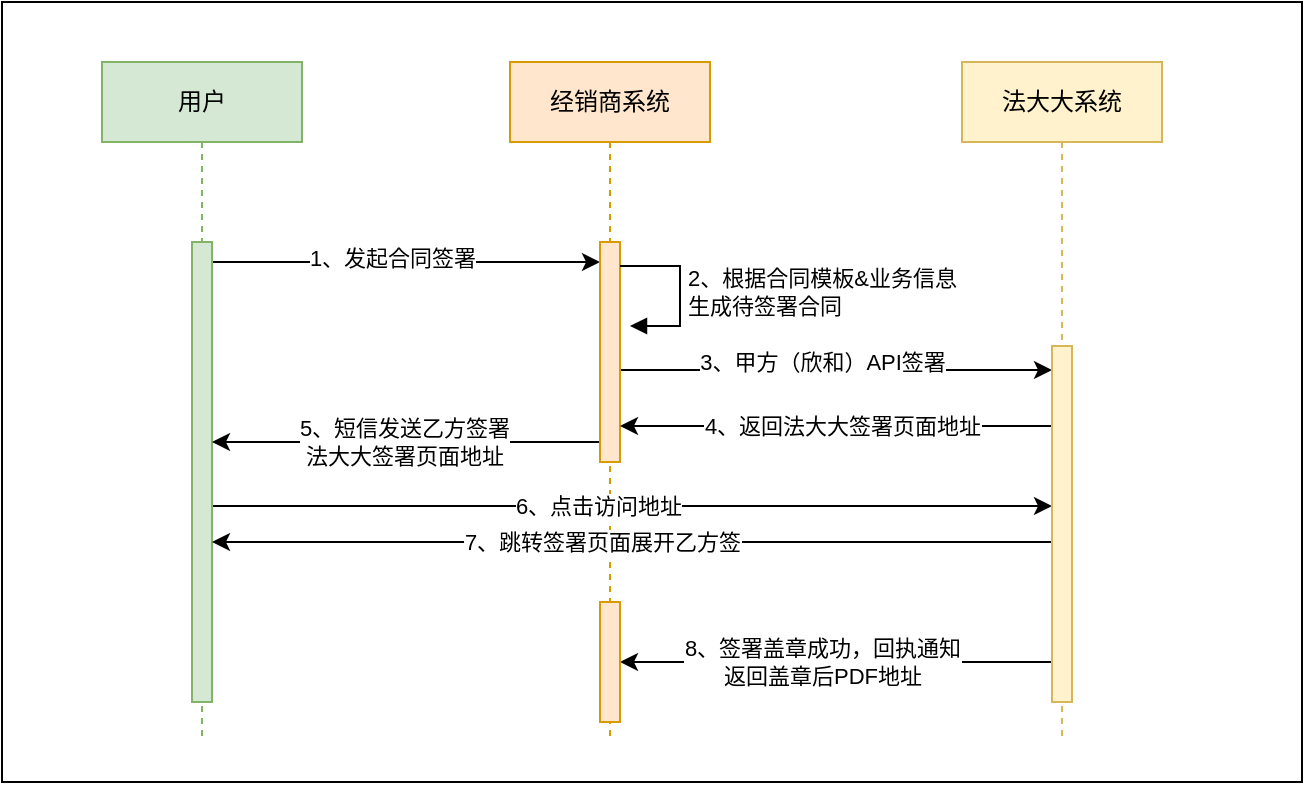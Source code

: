 <mxfile version="24.8.4">
  <diagram name="第 1 页" id="axY3e9Ge11Wo_r0WgkqD">
    <mxGraphModel dx="863" dy="485" grid="1" gridSize="10" guides="1" tooltips="1" connect="1" arrows="1" fold="1" page="1" pageScale="1" pageWidth="827" pageHeight="1169" math="0" shadow="0">
      <root>
        <mxCell id="0" />
        <mxCell id="1" parent="0" />
        <mxCell id="HFUsBfWWcdetXtISSPww-36" value="" style="rounded=0;whiteSpace=wrap;html=1;" vertex="1" parent="1">
          <mxGeometry x="60" y="70" width="650" height="390" as="geometry" />
        </mxCell>
        <mxCell id="HFUsBfWWcdetXtISSPww-1" value="经销商系统" style="shape=umlLifeline;perimeter=lifelinePerimeter;whiteSpace=wrap;html=1;container=1;dropTarget=0;collapsible=0;recursiveResize=0;outlineConnect=0;portConstraint=eastwest;newEdgeStyle={&quot;edgeStyle&quot;:&quot;elbowEdgeStyle&quot;,&quot;elbow&quot;:&quot;vertical&quot;,&quot;curved&quot;:0,&quot;rounded&quot;:0};movable=1;resizable=1;rotatable=1;deletable=1;editable=1;locked=0;connectable=1;fillColor=#ffe6cc;strokeColor=#d79b00;" vertex="1" parent="1">
          <mxGeometry x="314" y="100" width="100" height="340" as="geometry" />
        </mxCell>
        <mxCell id="HFUsBfWWcdetXtISSPww-3" value="法大大系统" style="shape=umlLifeline;perimeter=lifelinePerimeter;whiteSpace=wrap;html=1;container=1;dropTarget=0;collapsible=0;recursiveResize=0;outlineConnect=0;portConstraint=eastwest;newEdgeStyle={&quot;edgeStyle&quot;:&quot;elbowEdgeStyle&quot;,&quot;elbow&quot;:&quot;vertical&quot;,&quot;curved&quot;:0,&quot;rounded&quot;:0};movable=1;resizable=1;rotatable=1;deletable=1;editable=1;locked=0;connectable=1;fillColor=#fff2cc;strokeColor=#d6b656;" vertex="1" parent="1">
          <mxGeometry x="540" y="100" width="100" height="340" as="geometry" />
        </mxCell>
        <mxCell id="HFUsBfWWcdetXtISSPww-5" value="用户" style="shape=umlLifeline;perimeter=lifelinePerimeter;whiteSpace=wrap;html=1;container=1;dropTarget=0;collapsible=0;recursiveResize=0;outlineConnect=0;portConstraint=eastwest;newEdgeStyle={&quot;edgeStyle&quot;:&quot;elbowEdgeStyle&quot;,&quot;elbow&quot;:&quot;vertical&quot;,&quot;curved&quot;:0,&quot;rounded&quot;:0};movable=1;resizable=1;rotatable=1;deletable=1;editable=1;locked=0;connectable=1;fillColor=#d5e8d4;strokeColor=#82b366;" vertex="1" parent="1">
          <mxGeometry x="110" y="100" width="100" height="340" as="geometry" />
        </mxCell>
        <mxCell id="HFUsBfWWcdetXtISSPww-10" value="" style="edgeStyle=orthogonalEdgeStyle;rounded=0;orthogonalLoop=1;jettySize=auto;html=1;curved=0;movable=1;resizable=1;rotatable=1;deletable=1;editable=1;locked=0;connectable=1;" edge="1" parent="1">
          <mxGeometry relative="1" as="geometry">
            <mxPoint x="165" y="200" as="sourcePoint" />
            <mxPoint x="359" y="200" as="targetPoint" />
          </mxGeometry>
        </mxCell>
        <mxCell id="HFUsBfWWcdetXtISSPww-11" value="1、发起合同签署" style="edgeLabel;html=1;align=center;verticalAlign=middle;resizable=1;points=[];movable=1;rotatable=1;deletable=1;editable=1;locked=0;connectable=1;" vertex="1" connectable="0" parent="HFUsBfWWcdetXtISSPww-10">
          <mxGeometry x="-0.076" y="2" relative="1" as="geometry">
            <mxPoint as="offset" />
          </mxGeometry>
        </mxCell>
        <mxCell id="HFUsBfWWcdetXtISSPww-26" style="edgeStyle=orthogonalEdgeStyle;rounded=0;orthogonalLoop=1;jettySize=auto;html=1;curved=0;movable=1;resizable=1;rotatable=1;deletable=1;editable=1;locked=0;connectable=1;" edge="1" parent="1">
          <mxGeometry relative="1" as="geometry">
            <mxPoint x="165" y="322.029" as="sourcePoint" />
            <mxPoint x="585" y="322.029" as="targetPoint" />
            <Array as="points">
              <mxPoint x="270" y="322" />
              <mxPoint x="270" y="322" />
            </Array>
          </mxGeometry>
        </mxCell>
        <mxCell id="HFUsBfWWcdetXtISSPww-27" value="6、点击访问地址" style="edgeLabel;html=1;align=center;verticalAlign=middle;resizable=1;points=[];movable=1;rotatable=1;deletable=1;editable=1;locked=0;connectable=1;" vertex="1" connectable="0" parent="HFUsBfWWcdetXtISSPww-26">
          <mxGeometry x="-0.081" relative="1" as="geometry">
            <mxPoint as="offset" />
          </mxGeometry>
        </mxCell>
        <mxCell id="HFUsBfWWcdetXtISSPww-7" value="" style="html=1;points=[[0,0,0,0,5],[0,1,0,0,-5],[1,0,0,0,5],[1,1,0,0,-5]];perimeter=orthogonalPerimeter;outlineConnect=0;targetShapes=umlLifeline;portConstraint=eastwest;newEdgeStyle={&quot;curved&quot;:0,&quot;rounded&quot;:0};movable=1;resizable=1;rotatable=1;deletable=1;editable=1;locked=0;connectable=1;fillColor=#d5e8d4;strokeColor=#82b366;" vertex="1" parent="1">
          <mxGeometry x="155" y="190" width="10" height="230" as="geometry" />
        </mxCell>
        <mxCell id="HFUsBfWWcdetXtISSPww-15" value="" style="edgeStyle=orthogonalEdgeStyle;rounded=0;orthogonalLoop=1;jettySize=auto;html=1;curved=0;movable=1;resizable=1;rotatable=1;deletable=1;editable=1;locked=0;connectable=1;" edge="1" parent="1">
          <mxGeometry relative="1" as="geometry">
            <mxPoint x="369" y="254" as="sourcePoint" />
            <mxPoint x="585" y="254" as="targetPoint" />
          </mxGeometry>
        </mxCell>
        <mxCell id="HFUsBfWWcdetXtISSPww-16" value="3、甲方（欣和）API签署" style="edgeLabel;html=1;align=center;verticalAlign=middle;resizable=1;points=[];movable=1;rotatable=1;deletable=1;editable=1;locked=0;connectable=1;" vertex="1" connectable="0" parent="HFUsBfWWcdetXtISSPww-15">
          <mxGeometry x="-0.334" relative="1" as="geometry">
            <mxPoint x="29" y="-4" as="offset" />
          </mxGeometry>
        </mxCell>
        <mxCell id="HFUsBfWWcdetXtISSPww-22" style="edgeStyle=orthogonalEdgeStyle;rounded=0;orthogonalLoop=1;jettySize=auto;html=1;curved=0;movable=1;resizable=1;rotatable=1;deletable=1;editable=1;locked=0;connectable=1;" edge="1" parent="1" source="HFUsBfWWcdetXtISSPww-9" target="HFUsBfWWcdetXtISSPww-7">
          <mxGeometry relative="1" as="geometry">
            <Array as="points">
              <mxPoint x="310" y="290" />
              <mxPoint x="310" y="290" />
            </Array>
          </mxGeometry>
        </mxCell>
        <mxCell id="HFUsBfWWcdetXtISSPww-23" value="5、短信发送乙方签署&lt;br&gt;法大大签署页面地址" style="edgeLabel;html=1;align=center;verticalAlign=middle;resizable=1;points=[];movable=1;rotatable=1;deletable=1;editable=1;locked=0;connectable=1;" vertex="1" connectable="0" parent="HFUsBfWWcdetXtISSPww-22">
          <mxGeometry x="0.324" y="-1" relative="1" as="geometry">
            <mxPoint x="30" y="1" as="offset" />
          </mxGeometry>
        </mxCell>
        <mxCell id="HFUsBfWWcdetXtISSPww-9" value="" style="html=1;points=[[0,0,0,0,5],[0,1,0,0,-5],[1,0,0,0,5],[1,1,0,0,-5]];perimeter=orthogonalPerimeter;outlineConnect=0;targetShapes=umlLifeline;portConstraint=eastwest;newEdgeStyle={&quot;curved&quot;:0,&quot;rounded&quot;:0};movable=1;resizable=1;rotatable=1;deletable=1;editable=1;locked=0;connectable=1;fillColor=#ffe6cc;strokeColor=#d79b00;" vertex="1" parent="1">
          <mxGeometry x="359" y="190" width="10" height="110" as="geometry" />
        </mxCell>
        <mxCell id="HFUsBfWWcdetXtISSPww-13" value="2、根据合同模板&amp;amp;业务信息&lt;br&gt;生成待签署合同" style="html=1;align=left;spacingLeft=2;endArrow=block;rounded=0;edgeStyle=orthogonalEdgeStyle;curved=0;rounded=0;movable=1;resizable=1;rotatable=1;deletable=1;editable=1;locked=0;connectable=1;" edge="1" parent="1">
          <mxGeometry x="-0.005" relative="1" as="geometry">
            <mxPoint x="369" y="202" as="sourcePoint" />
            <Array as="points">
              <mxPoint x="399" y="232" />
            </Array>
            <mxPoint x="374" y="232" as="targetPoint" />
            <mxPoint as="offset" />
          </mxGeometry>
        </mxCell>
        <mxCell id="HFUsBfWWcdetXtISSPww-20" value="" style="edgeStyle=orthogonalEdgeStyle;rounded=0;orthogonalLoop=1;jettySize=auto;html=1;curved=0;movable=1;resizable=1;rotatable=1;deletable=1;editable=1;locked=0;connectable=1;" edge="1" parent="1">
          <mxGeometry relative="1" as="geometry">
            <mxPoint x="585" y="282" as="sourcePoint" />
            <mxPoint x="369" y="282" as="targetPoint" />
          </mxGeometry>
        </mxCell>
        <mxCell id="HFUsBfWWcdetXtISSPww-21" value="4、返回法大大签署页面地址" style="edgeLabel;html=1;align=center;verticalAlign=middle;resizable=1;points=[];movable=1;rotatable=1;deletable=1;editable=1;locked=0;connectable=1;" vertex="1" connectable="0" parent="HFUsBfWWcdetXtISSPww-20">
          <mxGeometry x="0.368" y="-2" relative="1" as="geometry">
            <mxPoint x="42" y="2" as="offset" />
          </mxGeometry>
        </mxCell>
        <mxCell id="HFUsBfWWcdetXtISSPww-28" style="edgeStyle=orthogonalEdgeStyle;rounded=0;orthogonalLoop=1;jettySize=auto;html=1;curved=0;movable=1;resizable=1;rotatable=1;deletable=1;editable=1;locked=0;connectable=1;" edge="1" parent="1" source="HFUsBfWWcdetXtISSPww-25" target="HFUsBfWWcdetXtISSPww-7">
          <mxGeometry relative="1" as="geometry">
            <Array as="points">
              <mxPoint x="270" y="340" />
              <mxPoint x="270" y="340" />
            </Array>
          </mxGeometry>
        </mxCell>
        <mxCell id="HFUsBfWWcdetXtISSPww-29" value="7、跳转签署页面展开乙方签" style="edgeLabel;html=1;align=center;verticalAlign=middle;resizable=1;points=[];movable=1;rotatable=1;deletable=1;editable=1;locked=0;connectable=1;" vertex="1" connectable="0" parent="HFUsBfWWcdetXtISSPww-28">
          <mxGeometry x="0.246" relative="1" as="geometry">
            <mxPoint x="36" as="offset" />
          </mxGeometry>
        </mxCell>
        <mxCell id="HFUsBfWWcdetXtISSPww-33" style="edgeStyle=orthogonalEdgeStyle;rounded=0;orthogonalLoop=1;jettySize=auto;html=1;curved=0;" edge="1" parent="1" source="HFUsBfWWcdetXtISSPww-25" target="HFUsBfWWcdetXtISSPww-32">
          <mxGeometry relative="1" as="geometry">
            <Array as="points">
              <mxPoint x="540" y="400" />
              <mxPoint x="540" y="400" />
            </Array>
          </mxGeometry>
        </mxCell>
        <mxCell id="HFUsBfWWcdetXtISSPww-34" value="8、签署盖章成功，回执通知&lt;br&gt;返回盖章后PDF地址" style="edgeLabel;html=1;align=center;verticalAlign=middle;resizable=0;points=[];" vertex="1" connectable="0" parent="HFUsBfWWcdetXtISSPww-33">
          <mxGeometry x="0.231" y="1" relative="1" as="geometry">
            <mxPoint x="18" y="-1" as="offset" />
          </mxGeometry>
        </mxCell>
        <mxCell id="HFUsBfWWcdetXtISSPww-25" value="" style="html=1;points=[[0,0,0,0,5],[0,1,0,0,-5],[1,0,0,0,5],[1,1,0,0,-5]];perimeter=orthogonalPerimeter;outlineConnect=0;targetShapes=umlLifeline;portConstraint=eastwest;newEdgeStyle={&quot;curved&quot;:0,&quot;rounded&quot;:0};movable=1;resizable=1;rotatable=1;deletable=1;editable=1;locked=0;connectable=1;fillColor=#fff2cc;strokeColor=#d6b656;" vertex="1" parent="1">
          <mxGeometry x="585" y="242" width="10" height="178" as="geometry" />
        </mxCell>
        <mxCell id="HFUsBfWWcdetXtISSPww-32" value="" style="html=1;points=[[0,0,0,0,5],[0,1,0,0,-5],[1,0,0,0,5],[1,1,0,0,-5]];perimeter=orthogonalPerimeter;outlineConnect=0;targetShapes=umlLifeline;portConstraint=eastwest;newEdgeStyle={&quot;curved&quot;:0,&quot;rounded&quot;:0};movable=1;resizable=1;rotatable=1;deletable=1;editable=1;locked=0;connectable=1;fillColor=#ffe6cc;strokeColor=#d79b00;" vertex="1" parent="1">
          <mxGeometry x="359" y="370" width="10" height="60" as="geometry" />
        </mxCell>
      </root>
    </mxGraphModel>
  </diagram>
</mxfile>
